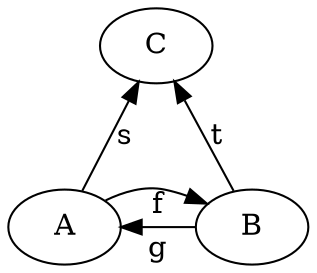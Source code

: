 digraph {
    rankdir=BT
    C

    {
        rank=same
        A
        B
    }

    A -> C[label="s"]
    B -> C[label="t"]
    A -> B[label="f"]
    B -> A[label="g"]
}
